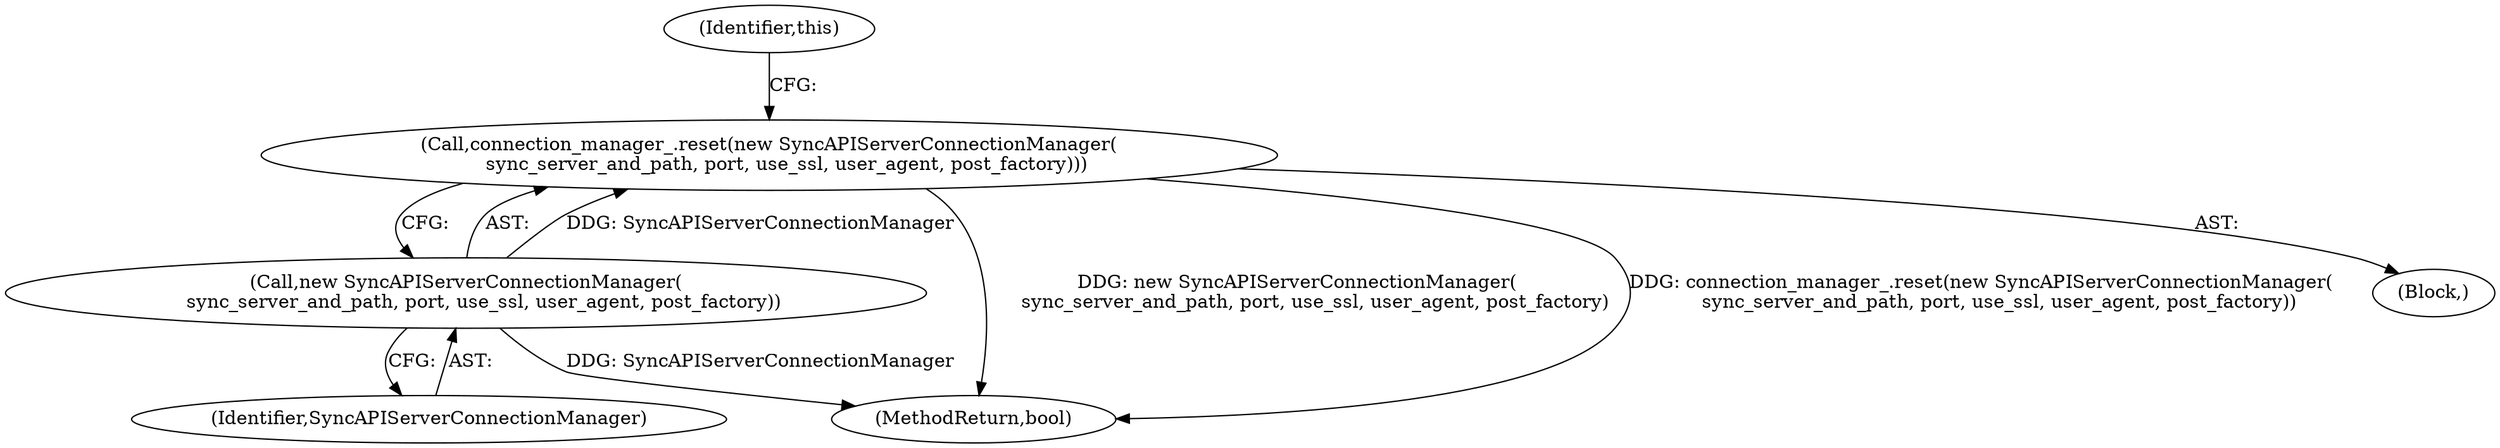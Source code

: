 digraph "0_Chrome_3b7ff00418c0e7593d42e5648ba39397e23fe2f9_0@API" {
"1000143" [label="(Call,connection_manager_.reset(new SyncAPIServerConnectionManager(\n      sync_server_and_path, port, use_ssl, user_agent, post_factory)))"];
"1000144" [label="(Call,new SyncAPIServerConnectionManager(\n      sync_server_and_path, port, use_ssl, user_agent, post_factory))"];
"1000230" [label="(MethodReturn,bool)"];
"1000145" [label="(Identifier,SyncAPIServerConnectionManager)"];
"1000113" [label="(Block,)"];
"1000147" [label="(Identifier,this)"];
"1000143" [label="(Call,connection_manager_.reset(new SyncAPIServerConnectionManager(\n      sync_server_and_path, port, use_ssl, user_agent, post_factory)))"];
"1000144" [label="(Call,new SyncAPIServerConnectionManager(\n      sync_server_and_path, port, use_ssl, user_agent, post_factory))"];
"1000143" -> "1000113"  [label="AST: "];
"1000143" -> "1000144"  [label="CFG: "];
"1000144" -> "1000143"  [label="AST: "];
"1000147" -> "1000143"  [label="CFG: "];
"1000143" -> "1000230"  [label="DDG: new SyncAPIServerConnectionManager(\n      sync_server_and_path, port, use_ssl, user_agent, post_factory)"];
"1000143" -> "1000230"  [label="DDG: connection_manager_.reset(new SyncAPIServerConnectionManager(\n      sync_server_and_path, port, use_ssl, user_agent, post_factory))"];
"1000144" -> "1000143"  [label="DDG: SyncAPIServerConnectionManager"];
"1000144" -> "1000145"  [label="CFG: "];
"1000145" -> "1000144"  [label="AST: "];
"1000144" -> "1000230"  [label="DDG: SyncAPIServerConnectionManager"];
}
